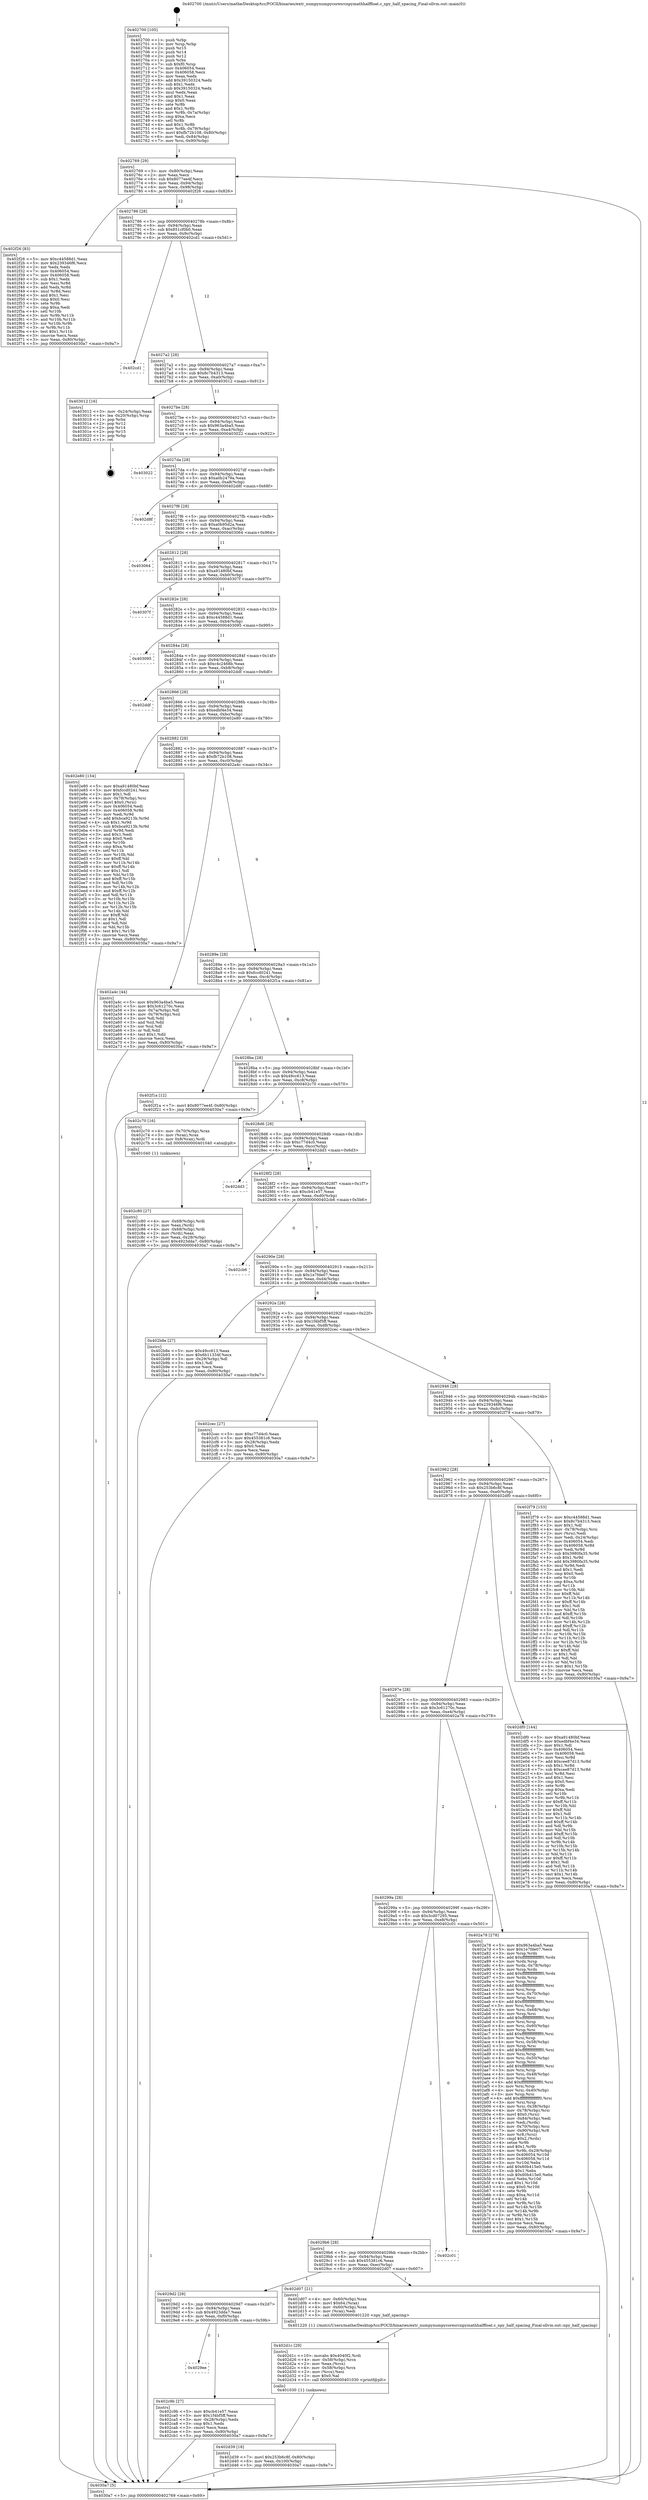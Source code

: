 digraph "0x402700" {
  label = "0x402700 (/mnt/c/Users/mathe/Desktop/tcc/POCII/binaries/extr_numpynumpycoresrcnpymathhalffloat.c_npy_half_spacing_Final-ollvm.out::main(0))"
  labelloc = "t"
  node[shape=record]

  Entry [label="",width=0.3,height=0.3,shape=circle,fillcolor=black,style=filled]
  "0x402769" [label="{
     0x402769 [29]\l
     | [instrs]\l
     &nbsp;&nbsp;0x402769 \<+3\>: mov -0x80(%rbp),%eax\l
     &nbsp;&nbsp;0x40276c \<+2\>: mov %eax,%ecx\l
     &nbsp;&nbsp;0x40276e \<+6\>: sub $0x8077ee4f,%ecx\l
     &nbsp;&nbsp;0x402774 \<+6\>: mov %eax,-0x94(%rbp)\l
     &nbsp;&nbsp;0x40277a \<+6\>: mov %ecx,-0x98(%rbp)\l
     &nbsp;&nbsp;0x402780 \<+6\>: je 0000000000402f26 \<main+0x826\>\l
  }"]
  "0x402f26" [label="{
     0x402f26 [83]\l
     | [instrs]\l
     &nbsp;&nbsp;0x402f26 \<+5\>: mov $0xc44588d1,%eax\l
     &nbsp;&nbsp;0x402f2b \<+5\>: mov $0x239346f6,%ecx\l
     &nbsp;&nbsp;0x402f30 \<+2\>: xor %edx,%edx\l
     &nbsp;&nbsp;0x402f32 \<+7\>: mov 0x406054,%esi\l
     &nbsp;&nbsp;0x402f39 \<+7\>: mov 0x406058,%edi\l
     &nbsp;&nbsp;0x402f40 \<+3\>: sub $0x1,%edx\l
     &nbsp;&nbsp;0x402f43 \<+3\>: mov %esi,%r8d\l
     &nbsp;&nbsp;0x402f46 \<+3\>: add %edx,%r8d\l
     &nbsp;&nbsp;0x402f49 \<+4\>: imul %r8d,%esi\l
     &nbsp;&nbsp;0x402f4d \<+3\>: and $0x1,%esi\l
     &nbsp;&nbsp;0x402f50 \<+3\>: cmp $0x0,%esi\l
     &nbsp;&nbsp;0x402f53 \<+4\>: sete %r9b\l
     &nbsp;&nbsp;0x402f57 \<+3\>: cmp $0xa,%edi\l
     &nbsp;&nbsp;0x402f5a \<+4\>: setl %r10b\l
     &nbsp;&nbsp;0x402f5e \<+3\>: mov %r9b,%r11b\l
     &nbsp;&nbsp;0x402f61 \<+3\>: and %r10b,%r11b\l
     &nbsp;&nbsp;0x402f64 \<+3\>: xor %r10b,%r9b\l
     &nbsp;&nbsp;0x402f67 \<+3\>: or %r9b,%r11b\l
     &nbsp;&nbsp;0x402f6a \<+4\>: test $0x1,%r11b\l
     &nbsp;&nbsp;0x402f6e \<+3\>: cmovne %ecx,%eax\l
     &nbsp;&nbsp;0x402f71 \<+3\>: mov %eax,-0x80(%rbp)\l
     &nbsp;&nbsp;0x402f74 \<+5\>: jmp 00000000004030a7 \<main+0x9a7\>\l
  }"]
  "0x402786" [label="{
     0x402786 [28]\l
     | [instrs]\l
     &nbsp;&nbsp;0x402786 \<+5\>: jmp 000000000040278b \<main+0x8b\>\l
     &nbsp;&nbsp;0x40278b \<+6\>: mov -0x94(%rbp),%eax\l
     &nbsp;&nbsp;0x402791 \<+5\>: sub $0x851cf0b0,%eax\l
     &nbsp;&nbsp;0x402796 \<+6\>: mov %eax,-0x9c(%rbp)\l
     &nbsp;&nbsp;0x40279c \<+6\>: je 0000000000402cd1 \<main+0x5d1\>\l
  }"]
  Exit [label="",width=0.3,height=0.3,shape=circle,fillcolor=black,style=filled,peripheries=2]
  "0x402cd1" [label="{
     0x402cd1\l
  }", style=dashed]
  "0x4027a2" [label="{
     0x4027a2 [28]\l
     | [instrs]\l
     &nbsp;&nbsp;0x4027a2 \<+5\>: jmp 00000000004027a7 \<main+0xa7\>\l
     &nbsp;&nbsp;0x4027a7 \<+6\>: mov -0x94(%rbp),%eax\l
     &nbsp;&nbsp;0x4027ad \<+5\>: sub $0x8c7b4313,%eax\l
     &nbsp;&nbsp;0x4027b2 \<+6\>: mov %eax,-0xa0(%rbp)\l
     &nbsp;&nbsp;0x4027b8 \<+6\>: je 0000000000403012 \<main+0x912\>\l
  }"]
  "0x402d39" [label="{
     0x402d39 [18]\l
     | [instrs]\l
     &nbsp;&nbsp;0x402d39 \<+7\>: movl $0x253b6c8f,-0x80(%rbp)\l
     &nbsp;&nbsp;0x402d40 \<+6\>: mov %eax,-0x100(%rbp)\l
     &nbsp;&nbsp;0x402d46 \<+5\>: jmp 00000000004030a7 \<main+0x9a7\>\l
  }"]
  "0x403012" [label="{
     0x403012 [16]\l
     | [instrs]\l
     &nbsp;&nbsp;0x403012 \<+3\>: mov -0x24(%rbp),%eax\l
     &nbsp;&nbsp;0x403015 \<+4\>: lea -0x20(%rbp),%rsp\l
     &nbsp;&nbsp;0x403019 \<+1\>: pop %rbx\l
     &nbsp;&nbsp;0x40301a \<+2\>: pop %r12\l
     &nbsp;&nbsp;0x40301c \<+2\>: pop %r14\l
     &nbsp;&nbsp;0x40301e \<+2\>: pop %r15\l
     &nbsp;&nbsp;0x403020 \<+1\>: pop %rbp\l
     &nbsp;&nbsp;0x403021 \<+1\>: ret\l
  }"]
  "0x4027be" [label="{
     0x4027be [28]\l
     | [instrs]\l
     &nbsp;&nbsp;0x4027be \<+5\>: jmp 00000000004027c3 \<main+0xc3\>\l
     &nbsp;&nbsp;0x4027c3 \<+6\>: mov -0x94(%rbp),%eax\l
     &nbsp;&nbsp;0x4027c9 \<+5\>: sub $0x963a4ba5,%eax\l
     &nbsp;&nbsp;0x4027ce \<+6\>: mov %eax,-0xa4(%rbp)\l
     &nbsp;&nbsp;0x4027d4 \<+6\>: je 0000000000403022 \<main+0x922\>\l
  }"]
  "0x402d1c" [label="{
     0x402d1c [29]\l
     | [instrs]\l
     &nbsp;&nbsp;0x402d1c \<+10\>: movabs $0x4040f2,%rdi\l
     &nbsp;&nbsp;0x402d26 \<+4\>: mov -0x58(%rbp),%rcx\l
     &nbsp;&nbsp;0x402d2a \<+2\>: mov %eax,(%rcx)\l
     &nbsp;&nbsp;0x402d2c \<+4\>: mov -0x58(%rbp),%rcx\l
     &nbsp;&nbsp;0x402d30 \<+2\>: mov (%rcx),%esi\l
     &nbsp;&nbsp;0x402d32 \<+2\>: mov $0x0,%al\l
     &nbsp;&nbsp;0x402d34 \<+5\>: call 0000000000401030 \<printf@plt\>\l
     | [calls]\l
     &nbsp;&nbsp;0x401030 \{1\} (unknown)\l
  }"]
  "0x403022" [label="{
     0x403022\l
  }", style=dashed]
  "0x4027da" [label="{
     0x4027da [28]\l
     | [instrs]\l
     &nbsp;&nbsp;0x4027da \<+5\>: jmp 00000000004027df \<main+0xdf\>\l
     &nbsp;&nbsp;0x4027df \<+6\>: mov -0x94(%rbp),%eax\l
     &nbsp;&nbsp;0x4027e5 \<+5\>: sub $0xa0b2479a,%eax\l
     &nbsp;&nbsp;0x4027ea \<+6\>: mov %eax,-0xa8(%rbp)\l
     &nbsp;&nbsp;0x4027f0 \<+6\>: je 0000000000402d8f \<main+0x68f\>\l
  }"]
  "0x4029ee" [label="{
     0x4029ee\l
  }", style=dashed]
  "0x402d8f" [label="{
     0x402d8f\l
  }", style=dashed]
  "0x4027f6" [label="{
     0x4027f6 [28]\l
     | [instrs]\l
     &nbsp;&nbsp;0x4027f6 \<+5\>: jmp 00000000004027fb \<main+0xfb\>\l
     &nbsp;&nbsp;0x4027fb \<+6\>: mov -0x94(%rbp),%eax\l
     &nbsp;&nbsp;0x402801 \<+5\>: sub $0xa0b95d2a,%eax\l
     &nbsp;&nbsp;0x402806 \<+6\>: mov %eax,-0xac(%rbp)\l
     &nbsp;&nbsp;0x40280c \<+6\>: je 0000000000403064 \<main+0x964\>\l
  }"]
  "0x402c9b" [label="{
     0x402c9b [27]\l
     | [instrs]\l
     &nbsp;&nbsp;0x402c9b \<+5\>: mov $0xcb41e57,%eax\l
     &nbsp;&nbsp;0x402ca0 \<+5\>: mov $0x1f4bf5ff,%ecx\l
     &nbsp;&nbsp;0x402ca5 \<+3\>: mov -0x28(%rbp),%edx\l
     &nbsp;&nbsp;0x402ca8 \<+3\>: cmp $0x1,%edx\l
     &nbsp;&nbsp;0x402cab \<+3\>: cmovl %ecx,%eax\l
     &nbsp;&nbsp;0x402cae \<+3\>: mov %eax,-0x80(%rbp)\l
     &nbsp;&nbsp;0x402cb1 \<+5\>: jmp 00000000004030a7 \<main+0x9a7\>\l
  }"]
  "0x403064" [label="{
     0x403064\l
  }", style=dashed]
  "0x402812" [label="{
     0x402812 [28]\l
     | [instrs]\l
     &nbsp;&nbsp;0x402812 \<+5\>: jmp 0000000000402817 \<main+0x117\>\l
     &nbsp;&nbsp;0x402817 \<+6\>: mov -0x94(%rbp),%eax\l
     &nbsp;&nbsp;0x40281d \<+5\>: sub $0xa91480bf,%eax\l
     &nbsp;&nbsp;0x402822 \<+6\>: mov %eax,-0xb0(%rbp)\l
     &nbsp;&nbsp;0x402828 \<+6\>: je 000000000040307f \<main+0x97f\>\l
  }"]
  "0x4029d2" [label="{
     0x4029d2 [28]\l
     | [instrs]\l
     &nbsp;&nbsp;0x4029d2 \<+5\>: jmp 00000000004029d7 \<main+0x2d7\>\l
     &nbsp;&nbsp;0x4029d7 \<+6\>: mov -0x94(%rbp),%eax\l
     &nbsp;&nbsp;0x4029dd \<+5\>: sub $0x4923dda7,%eax\l
     &nbsp;&nbsp;0x4029e2 \<+6\>: mov %eax,-0xf0(%rbp)\l
     &nbsp;&nbsp;0x4029e8 \<+6\>: je 0000000000402c9b \<main+0x59b\>\l
  }"]
  "0x40307f" [label="{
     0x40307f\l
  }", style=dashed]
  "0x40282e" [label="{
     0x40282e [28]\l
     | [instrs]\l
     &nbsp;&nbsp;0x40282e \<+5\>: jmp 0000000000402833 \<main+0x133\>\l
     &nbsp;&nbsp;0x402833 \<+6\>: mov -0x94(%rbp),%eax\l
     &nbsp;&nbsp;0x402839 \<+5\>: sub $0xc44588d1,%eax\l
     &nbsp;&nbsp;0x40283e \<+6\>: mov %eax,-0xb4(%rbp)\l
     &nbsp;&nbsp;0x402844 \<+6\>: je 0000000000403095 \<main+0x995\>\l
  }"]
  "0x402d07" [label="{
     0x402d07 [21]\l
     | [instrs]\l
     &nbsp;&nbsp;0x402d07 \<+4\>: mov -0x60(%rbp),%rax\l
     &nbsp;&nbsp;0x402d0b \<+6\>: movl $0x64,(%rax)\l
     &nbsp;&nbsp;0x402d11 \<+4\>: mov -0x60(%rbp),%rax\l
     &nbsp;&nbsp;0x402d15 \<+2\>: mov (%rax),%edi\l
     &nbsp;&nbsp;0x402d17 \<+5\>: call 0000000000401220 \<npy_half_spacing\>\l
     | [calls]\l
     &nbsp;&nbsp;0x401220 \{1\} (/mnt/c/Users/mathe/Desktop/tcc/POCII/binaries/extr_numpynumpycoresrcnpymathhalffloat.c_npy_half_spacing_Final-ollvm.out::npy_half_spacing)\l
  }"]
  "0x403095" [label="{
     0x403095\l
  }", style=dashed]
  "0x40284a" [label="{
     0x40284a [28]\l
     | [instrs]\l
     &nbsp;&nbsp;0x40284a \<+5\>: jmp 000000000040284f \<main+0x14f\>\l
     &nbsp;&nbsp;0x40284f \<+6\>: mov -0x94(%rbp),%eax\l
     &nbsp;&nbsp;0x402855 \<+5\>: sub $0xc4c2468b,%eax\l
     &nbsp;&nbsp;0x40285a \<+6\>: mov %eax,-0xb8(%rbp)\l
     &nbsp;&nbsp;0x402860 \<+6\>: je 0000000000402ddf \<main+0x6df\>\l
  }"]
  "0x4029b6" [label="{
     0x4029b6 [28]\l
     | [instrs]\l
     &nbsp;&nbsp;0x4029b6 \<+5\>: jmp 00000000004029bb \<main+0x2bb\>\l
     &nbsp;&nbsp;0x4029bb \<+6\>: mov -0x94(%rbp),%eax\l
     &nbsp;&nbsp;0x4029c1 \<+5\>: sub $0x455381c6,%eax\l
     &nbsp;&nbsp;0x4029c6 \<+6\>: mov %eax,-0xec(%rbp)\l
     &nbsp;&nbsp;0x4029cc \<+6\>: je 0000000000402d07 \<main+0x607\>\l
  }"]
  "0x402ddf" [label="{
     0x402ddf\l
  }", style=dashed]
  "0x402866" [label="{
     0x402866 [28]\l
     | [instrs]\l
     &nbsp;&nbsp;0x402866 \<+5\>: jmp 000000000040286b \<main+0x16b\>\l
     &nbsp;&nbsp;0x40286b \<+6\>: mov -0x94(%rbp),%eax\l
     &nbsp;&nbsp;0x402871 \<+5\>: sub $0xedbf4e34,%eax\l
     &nbsp;&nbsp;0x402876 \<+6\>: mov %eax,-0xbc(%rbp)\l
     &nbsp;&nbsp;0x40287c \<+6\>: je 0000000000402e80 \<main+0x780\>\l
  }"]
  "0x402c01" [label="{
     0x402c01\l
  }", style=dashed]
  "0x402e80" [label="{
     0x402e80 [154]\l
     | [instrs]\l
     &nbsp;&nbsp;0x402e80 \<+5\>: mov $0xa91480bf,%eax\l
     &nbsp;&nbsp;0x402e85 \<+5\>: mov $0xfccd0241,%ecx\l
     &nbsp;&nbsp;0x402e8a \<+2\>: mov $0x1,%dl\l
     &nbsp;&nbsp;0x402e8c \<+4\>: mov -0x78(%rbp),%rsi\l
     &nbsp;&nbsp;0x402e90 \<+6\>: movl $0x0,(%rsi)\l
     &nbsp;&nbsp;0x402e96 \<+7\>: mov 0x406054,%edi\l
     &nbsp;&nbsp;0x402e9d \<+8\>: mov 0x406058,%r8d\l
     &nbsp;&nbsp;0x402ea5 \<+3\>: mov %edi,%r9d\l
     &nbsp;&nbsp;0x402ea8 \<+7\>: add $0xbca9213b,%r9d\l
     &nbsp;&nbsp;0x402eaf \<+4\>: sub $0x1,%r9d\l
     &nbsp;&nbsp;0x402eb3 \<+7\>: sub $0xbca9213b,%r9d\l
     &nbsp;&nbsp;0x402eba \<+4\>: imul %r9d,%edi\l
     &nbsp;&nbsp;0x402ebe \<+3\>: and $0x1,%edi\l
     &nbsp;&nbsp;0x402ec1 \<+3\>: cmp $0x0,%edi\l
     &nbsp;&nbsp;0x402ec4 \<+4\>: sete %r10b\l
     &nbsp;&nbsp;0x402ec8 \<+4\>: cmp $0xa,%r8d\l
     &nbsp;&nbsp;0x402ecc \<+4\>: setl %r11b\l
     &nbsp;&nbsp;0x402ed0 \<+3\>: mov %r10b,%bl\l
     &nbsp;&nbsp;0x402ed3 \<+3\>: xor $0xff,%bl\l
     &nbsp;&nbsp;0x402ed6 \<+3\>: mov %r11b,%r14b\l
     &nbsp;&nbsp;0x402ed9 \<+4\>: xor $0xff,%r14b\l
     &nbsp;&nbsp;0x402edd \<+3\>: xor $0x1,%dl\l
     &nbsp;&nbsp;0x402ee0 \<+3\>: mov %bl,%r15b\l
     &nbsp;&nbsp;0x402ee3 \<+4\>: and $0xff,%r15b\l
     &nbsp;&nbsp;0x402ee7 \<+3\>: and %dl,%r10b\l
     &nbsp;&nbsp;0x402eea \<+3\>: mov %r14b,%r12b\l
     &nbsp;&nbsp;0x402eed \<+4\>: and $0xff,%r12b\l
     &nbsp;&nbsp;0x402ef1 \<+3\>: and %dl,%r11b\l
     &nbsp;&nbsp;0x402ef4 \<+3\>: or %r10b,%r15b\l
     &nbsp;&nbsp;0x402ef7 \<+3\>: or %r11b,%r12b\l
     &nbsp;&nbsp;0x402efa \<+3\>: xor %r12b,%r15b\l
     &nbsp;&nbsp;0x402efd \<+3\>: or %r14b,%bl\l
     &nbsp;&nbsp;0x402f00 \<+3\>: xor $0xff,%bl\l
     &nbsp;&nbsp;0x402f03 \<+3\>: or $0x1,%dl\l
     &nbsp;&nbsp;0x402f06 \<+2\>: and %dl,%bl\l
     &nbsp;&nbsp;0x402f08 \<+3\>: or %bl,%r15b\l
     &nbsp;&nbsp;0x402f0b \<+4\>: test $0x1,%r15b\l
     &nbsp;&nbsp;0x402f0f \<+3\>: cmovne %ecx,%eax\l
     &nbsp;&nbsp;0x402f12 \<+3\>: mov %eax,-0x80(%rbp)\l
     &nbsp;&nbsp;0x402f15 \<+5\>: jmp 00000000004030a7 \<main+0x9a7\>\l
  }"]
  "0x402882" [label="{
     0x402882 [28]\l
     | [instrs]\l
     &nbsp;&nbsp;0x402882 \<+5\>: jmp 0000000000402887 \<main+0x187\>\l
     &nbsp;&nbsp;0x402887 \<+6\>: mov -0x94(%rbp),%eax\l
     &nbsp;&nbsp;0x40288d \<+5\>: sub $0xfb72b108,%eax\l
     &nbsp;&nbsp;0x402892 \<+6\>: mov %eax,-0xc0(%rbp)\l
     &nbsp;&nbsp;0x402898 \<+6\>: je 0000000000402a4c \<main+0x34c\>\l
  }"]
  "0x402c80" [label="{
     0x402c80 [27]\l
     | [instrs]\l
     &nbsp;&nbsp;0x402c80 \<+4\>: mov -0x68(%rbp),%rdi\l
     &nbsp;&nbsp;0x402c84 \<+2\>: mov %eax,(%rdi)\l
     &nbsp;&nbsp;0x402c86 \<+4\>: mov -0x68(%rbp),%rdi\l
     &nbsp;&nbsp;0x402c8a \<+2\>: mov (%rdi),%eax\l
     &nbsp;&nbsp;0x402c8c \<+3\>: mov %eax,-0x28(%rbp)\l
     &nbsp;&nbsp;0x402c8f \<+7\>: movl $0x4923dda7,-0x80(%rbp)\l
     &nbsp;&nbsp;0x402c96 \<+5\>: jmp 00000000004030a7 \<main+0x9a7\>\l
  }"]
  "0x402a4c" [label="{
     0x402a4c [44]\l
     | [instrs]\l
     &nbsp;&nbsp;0x402a4c \<+5\>: mov $0x963a4ba5,%eax\l
     &nbsp;&nbsp;0x402a51 \<+5\>: mov $0x3c61270c,%ecx\l
     &nbsp;&nbsp;0x402a56 \<+3\>: mov -0x7a(%rbp),%dl\l
     &nbsp;&nbsp;0x402a59 \<+4\>: mov -0x79(%rbp),%sil\l
     &nbsp;&nbsp;0x402a5d \<+3\>: mov %dl,%dil\l
     &nbsp;&nbsp;0x402a60 \<+3\>: and %sil,%dil\l
     &nbsp;&nbsp;0x402a63 \<+3\>: xor %sil,%dl\l
     &nbsp;&nbsp;0x402a66 \<+3\>: or %dl,%dil\l
     &nbsp;&nbsp;0x402a69 \<+4\>: test $0x1,%dil\l
     &nbsp;&nbsp;0x402a6d \<+3\>: cmovne %ecx,%eax\l
     &nbsp;&nbsp;0x402a70 \<+3\>: mov %eax,-0x80(%rbp)\l
     &nbsp;&nbsp;0x402a73 \<+5\>: jmp 00000000004030a7 \<main+0x9a7\>\l
  }"]
  "0x40289e" [label="{
     0x40289e [28]\l
     | [instrs]\l
     &nbsp;&nbsp;0x40289e \<+5\>: jmp 00000000004028a3 \<main+0x1a3\>\l
     &nbsp;&nbsp;0x4028a3 \<+6\>: mov -0x94(%rbp),%eax\l
     &nbsp;&nbsp;0x4028a9 \<+5\>: sub $0xfccd0241,%eax\l
     &nbsp;&nbsp;0x4028ae \<+6\>: mov %eax,-0xc4(%rbp)\l
     &nbsp;&nbsp;0x4028b4 \<+6\>: je 0000000000402f1a \<main+0x81a\>\l
  }"]
  "0x4030a7" [label="{
     0x4030a7 [5]\l
     | [instrs]\l
     &nbsp;&nbsp;0x4030a7 \<+5\>: jmp 0000000000402769 \<main+0x69\>\l
  }"]
  "0x402700" [label="{
     0x402700 [105]\l
     | [instrs]\l
     &nbsp;&nbsp;0x402700 \<+1\>: push %rbp\l
     &nbsp;&nbsp;0x402701 \<+3\>: mov %rsp,%rbp\l
     &nbsp;&nbsp;0x402704 \<+2\>: push %r15\l
     &nbsp;&nbsp;0x402706 \<+2\>: push %r14\l
     &nbsp;&nbsp;0x402708 \<+2\>: push %r12\l
     &nbsp;&nbsp;0x40270a \<+1\>: push %rbx\l
     &nbsp;&nbsp;0x40270b \<+7\>: sub $0xf0,%rsp\l
     &nbsp;&nbsp;0x402712 \<+7\>: mov 0x406054,%eax\l
     &nbsp;&nbsp;0x402719 \<+7\>: mov 0x406058,%ecx\l
     &nbsp;&nbsp;0x402720 \<+2\>: mov %eax,%edx\l
     &nbsp;&nbsp;0x402722 \<+6\>: add $0x39150324,%edx\l
     &nbsp;&nbsp;0x402728 \<+3\>: sub $0x1,%edx\l
     &nbsp;&nbsp;0x40272b \<+6\>: sub $0x39150324,%edx\l
     &nbsp;&nbsp;0x402731 \<+3\>: imul %edx,%eax\l
     &nbsp;&nbsp;0x402734 \<+3\>: and $0x1,%eax\l
     &nbsp;&nbsp;0x402737 \<+3\>: cmp $0x0,%eax\l
     &nbsp;&nbsp;0x40273a \<+4\>: sete %r8b\l
     &nbsp;&nbsp;0x40273e \<+4\>: and $0x1,%r8b\l
     &nbsp;&nbsp;0x402742 \<+4\>: mov %r8b,-0x7a(%rbp)\l
     &nbsp;&nbsp;0x402746 \<+3\>: cmp $0xa,%ecx\l
     &nbsp;&nbsp;0x402749 \<+4\>: setl %r8b\l
     &nbsp;&nbsp;0x40274d \<+4\>: and $0x1,%r8b\l
     &nbsp;&nbsp;0x402751 \<+4\>: mov %r8b,-0x79(%rbp)\l
     &nbsp;&nbsp;0x402755 \<+7\>: movl $0xfb72b108,-0x80(%rbp)\l
     &nbsp;&nbsp;0x40275c \<+6\>: mov %edi,-0x84(%rbp)\l
     &nbsp;&nbsp;0x402762 \<+7\>: mov %rsi,-0x90(%rbp)\l
  }"]
  "0x40299a" [label="{
     0x40299a [28]\l
     | [instrs]\l
     &nbsp;&nbsp;0x40299a \<+5\>: jmp 000000000040299f \<main+0x29f\>\l
     &nbsp;&nbsp;0x40299f \<+6\>: mov -0x94(%rbp),%eax\l
     &nbsp;&nbsp;0x4029a5 \<+5\>: sub $0x3cd07295,%eax\l
     &nbsp;&nbsp;0x4029aa \<+6\>: mov %eax,-0xe8(%rbp)\l
     &nbsp;&nbsp;0x4029b0 \<+6\>: je 0000000000402c01 \<main+0x501\>\l
  }"]
  "0x402f1a" [label="{
     0x402f1a [12]\l
     | [instrs]\l
     &nbsp;&nbsp;0x402f1a \<+7\>: movl $0x8077ee4f,-0x80(%rbp)\l
     &nbsp;&nbsp;0x402f21 \<+5\>: jmp 00000000004030a7 \<main+0x9a7\>\l
  }"]
  "0x4028ba" [label="{
     0x4028ba [28]\l
     | [instrs]\l
     &nbsp;&nbsp;0x4028ba \<+5\>: jmp 00000000004028bf \<main+0x1bf\>\l
     &nbsp;&nbsp;0x4028bf \<+6\>: mov -0x94(%rbp),%eax\l
     &nbsp;&nbsp;0x4028c5 \<+5\>: sub $0x49cc613,%eax\l
     &nbsp;&nbsp;0x4028ca \<+6\>: mov %eax,-0xc8(%rbp)\l
     &nbsp;&nbsp;0x4028d0 \<+6\>: je 0000000000402c70 \<main+0x570\>\l
  }"]
  "0x402a78" [label="{
     0x402a78 [278]\l
     | [instrs]\l
     &nbsp;&nbsp;0x402a78 \<+5\>: mov $0x963a4ba5,%eax\l
     &nbsp;&nbsp;0x402a7d \<+5\>: mov $0x1e7fde07,%ecx\l
     &nbsp;&nbsp;0x402a82 \<+3\>: mov %rsp,%rdx\l
     &nbsp;&nbsp;0x402a85 \<+4\>: add $0xfffffffffffffff0,%rdx\l
     &nbsp;&nbsp;0x402a89 \<+3\>: mov %rdx,%rsp\l
     &nbsp;&nbsp;0x402a8c \<+4\>: mov %rdx,-0x78(%rbp)\l
     &nbsp;&nbsp;0x402a90 \<+3\>: mov %rsp,%rdx\l
     &nbsp;&nbsp;0x402a93 \<+4\>: add $0xfffffffffffffff0,%rdx\l
     &nbsp;&nbsp;0x402a97 \<+3\>: mov %rdx,%rsp\l
     &nbsp;&nbsp;0x402a9a \<+3\>: mov %rsp,%rsi\l
     &nbsp;&nbsp;0x402a9d \<+4\>: add $0xfffffffffffffff0,%rsi\l
     &nbsp;&nbsp;0x402aa1 \<+3\>: mov %rsi,%rsp\l
     &nbsp;&nbsp;0x402aa4 \<+4\>: mov %rsi,-0x70(%rbp)\l
     &nbsp;&nbsp;0x402aa8 \<+3\>: mov %rsp,%rsi\l
     &nbsp;&nbsp;0x402aab \<+4\>: add $0xfffffffffffffff0,%rsi\l
     &nbsp;&nbsp;0x402aaf \<+3\>: mov %rsi,%rsp\l
     &nbsp;&nbsp;0x402ab2 \<+4\>: mov %rsi,-0x68(%rbp)\l
     &nbsp;&nbsp;0x402ab6 \<+3\>: mov %rsp,%rsi\l
     &nbsp;&nbsp;0x402ab9 \<+4\>: add $0xfffffffffffffff0,%rsi\l
     &nbsp;&nbsp;0x402abd \<+3\>: mov %rsi,%rsp\l
     &nbsp;&nbsp;0x402ac0 \<+4\>: mov %rsi,-0x60(%rbp)\l
     &nbsp;&nbsp;0x402ac4 \<+3\>: mov %rsp,%rsi\l
     &nbsp;&nbsp;0x402ac7 \<+4\>: add $0xfffffffffffffff0,%rsi\l
     &nbsp;&nbsp;0x402acb \<+3\>: mov %rsi,%rsp\l
     &nbsp;&nbsp;0x402ace \<+4\>: mov %rsi,-0x58(%rbp)\l
     &nbsp;&nbsp;0x402ad2 \<+3\>: mov %rsp,%rsi\l
     &nbsp;&nbsp;0x402ad5 \<+4\>: add $0xfffffffffffffff0,%rsi\l
     &nbsp;&nbsp;0x402ad9 \<+3\>: mov %rsi,%rsp\l
     &nbsp;&nbsp;0x402adc \<+4\>: mov %rsi,-0x50(%rbp)\l
     &nbsp;&nbsp;0x402ae0 \<+3\>: mov %rsp,%rsi\l
     &nbsp;&nbsp;0x402ae3 \<+4\>: add $0xfffffffffffffff0,%rsi\l
     &nbsp;&nbsp;0x402ae7 \<+3\>: mov %rsi,%rsp\l
     &nbsp;&nbsp;0x402aea \<+4\>: mov %rsi,-0x48(%rbp)\l
     &nbsp;&nbsp;0x402aee \<+3\>: mov %rsp,%rsi\l
     &nbsp;&nbsp;0x402af1 \<+4\>: add $0xfffffffffffffff0,%rsi\l
     &nbsp;&nbsp;0x402af5 \<+3\>: mov %rsi,%rsp\l
     &nbsp;&nbsp;0x402af8 \<+4\>: mov %rsi,-0x40(%rbp)\l
     &nbsp;&nbsp;0x402afc \<+3\>: mov %rsp,%rsi\l
     &nbsp;&nbsp;0x402aff \<+4\>: add $0xfffffffffffffff0,%rsi\l
     &nbsp;&nbsp;0x402b03 \<+3\>: mov %rsi,%rsp\l
     &nbsp;&nbsp;0x402b06 \<+4\>: mov %rsi,-0x38(%rbp)\l
     &nbsp;&nbsp;0x402b0a \<+4\>: mov -0x78(%rbp),%rsi\l
     &nbsp;&nbsp;0x402b0e \<+6\>: movl $0x0,(%rsi)\l
     &nbsp;&nbsp;0x402b14 \<+6\>: mov -0x84(%rbp),%edi\l
     &nbsp;&nbsp;0x402b1a \<+2\>: mov %edi,(%rdx)\l
     &nbsp;&nbsp;0x402b1c \<+4\>: mov -0x70(%rbp),%rsi\l
     &nbsp;&nbsp;0x402b20 \<+7\>: mov -0x90(%rbp),%r8\l
     &nbsp;&nbsp;0x402b27 \<+3\>: mov %r8,(%rsi)\l
     &nbsp;&nbsp;0x402b2a \<+3\>: cmpl $0x2,(%rdx)\l
     &nbsp;&nbsp;0x402b2d \<+4\>: setne %r9b\l
     &nbsp;&nbsp;0x402b31 \<+4\>: and $0x1,%r9b\l
     &nbsp;&nbsp;0x402b35 \<+4\>: mov %r9b,-0x29(%rbp)\l
     &nbsp;&nbsp;0x402b39 \<+8\>: mov 0x406054,%r10d\l
     &nbsp;&nbsp;0x402b41 \<+8\>: mov 0x406058,%r11d\l
     &nbsp;&nbsp;0x402b49 \<+3\>: mov %r10d,%ebx\l
     &nbsp;&nbsp;0x402b4c \<+6\>: add $0x60b415e0,%ebx\l
     &nbsp;&nbsp;0x402b52 \<+3\>: sub $0x1,%ebx\l
     &nbsp;&nbsp;0x402b55 \<+6\>: sub $0x60b415e0,%ebx\l
     &nbsp;&nbsp;0x402b5b \<+4\>: imul %ebx,%r10d\l
     &nbsp;&nbsp;0x402b5f \<+4\>: and $0x1,%r10d\l
     &nbsp;&nbsp;0x402b63 \<+4\>: cmp $0x0,%r10d\l
     &nbsp;&nbsp;0x402b67 \<+4\>: sete %r9b\l
     &nbsp;&nbsp;0x402b6b \<+4\>: cmp $0xa,%r11d\l
     &nbsp;&nbsp;0x402b6f \<+4\>: setl %r14b\l
     &nbsp;&nbsp;0x402b73 \<+3\>: mov %r9b,%r15b\l
     &nbsp;&nbsp;0x402b76 \<+3\>: and %r14b,%r15b\l
     &nbsp;&nbsp;0x402b79 \<+3\>: xor %r14b,%r9b\l
     &nbsp;&nbsp;0x402b7c \<+3\>: or %r9b,%r15b\l
     &nbsp;&nbsp;0x402b7f \<+4\>: test $0x1,%r15b\l
     &nbsp;&nbsp;0x402b83 \<+3\>: cmovne %ecx,%eax\l
     &nbsp;&nbsp;0x402b86 \<+3\>: mov %eax,-0x80(%rbp)\l
     &nbsp;&nbsp;0x402b89 \<+5\>: jmp 00000000004030a7 \<main+0x9a7\>\l
  }"]
  "0x402c70" [label="{
     0x402c70 [16]\l
     | [instrs]\l
     &nbsp;&nbsp;0x402c70 \<+4\>: mov -0x70(%rbp),%rax\l
     &nbsp;&nbsp;0x402c74 \<+3\>: mov (%rax),%rax\l
     &nbsp;&nbsp;0x402c77 \<+4\>: mov 0x8(%rax),%rdi\l
     &nbsp;&nbsp;0x402c7b \<+5\>: call 0000000000401040 \<atoi@plt\>\l
     | [calls]\l
     &nbsp;&nbsp;0x401040 \{1\} (unknown)\l
  }"]
  "0x4028d6" [label="{
     0x4028d6 [28]\l
     | [instrs]\l
     &nbsp;&nbsp;0x4028d6 \<+5\>: jmp 00000000004028db \<main+0x1db\>\l
     &nbsp;&nbsp;0x4028db \<+6\>: mov -0x94(%rbp),%eax\l
     &nbsp;&nbsp;0x4028e1 \<+5\>: sub $0xc77d4c0,%eax\l
     &nbsp;&nbsp;0x4028e6 \<+6\>: mov %eax,-0xcc(%rbp)\l
     &nbsp;&nbsp;0x4028ec \<+6\>: je 0000000000402dd3 \<main+0x6d3\>\l
  }"]
  "0x40297e" [label="{
     0x40297e [28]\l
     | [instrs]\l
     &nbsp;&nbsp;0x40297e \<+5\>: jmp 0000000000402983 \<main+0x283\>\l
     &nbsp;&nbsp;0x402983 \<+6\>: mov -0x94(%rbp),%eax\l
     &nbsp;&nbsp;0x402989 \<+5\>: sub $0x3c61270c,%eax\l
     &nbsp;&nbsp;0x40298e \<+6\>: mov %eax,-0xe4(%rbp)\l
     &nbsp;&nbsp;0x402994 \<+6\>: je 0000000000402a78 \<main+0x378\>\l
  }"]
  "0x402dd3" [label="{
     0x402dd3\l
  }", style=dashed]
  "0x4028f2" [label="{
     0x4028f2 [28]\l
     | [instrs]\l
     &nbsp;&nbsp;0x4028f2 \<+5\>: jmp 00000000004028f7 \<main+0x1f7\>\l
     &nbsp;&nbsp;0x4028f7 \<+6\>: mov -0x94(%rbp),%eax\l
     &nbsp;&nbsp;0x4028fd \<+5\>: sub $0xcb41e57,%eax\l
     &nbsp;&nbsp;0x402902 \<+6\>: mov %eax,-0xd0(%rbp)\l
     &nbsp;&nbsp;0x402908 \<+6\>: je 0000000000402cb6 \<main+0x5b6\>\l
  }"]
  "0x402df0" [label="{
     0x402df0 [144]\l
     | [instrs]\l
     &nbsp;&nbsp;0x402df0 \<+5\>: mov $0xa91480bf,%eax\l
     &nbsp;&nbsp;0x402df5 \<+5\>: mov $0xedbf4e34,%ecx\l
     &nbsp;&nbsp;0x402dfa \<+2\>: mov $0x1,%dl\l
     &nbsp;&nbsp;0x402dfc \<+7\>: mov 0x406054,%esi\l
     &nbsp;&nbsp;0x402e03 \<+7\>: mov 0x406058,%edi\l
     &nbsp;&nbsp;0x402e0a \<+3\>: mov %esi,%r8d\l
     &nbsp;&nbsp;0x402e0d \<+7\>: add $0xcee87d13,%r8d\l
     &nbsp;&nbsp;0x402e14 \<+4\>: sub $0x1,%r8d\l
     &nbsp;&nbsp;0x402e18 \<+7\>: sub $0xcee87d13,%r8d\l
     &nbsp;&nbsp;0x402e1f \<+4\>: imul %r8d,%esi\l
     &nbsp;&nbsp;0x402e23 \<+3\>: and $0x1,%esi\l
     &nbsp;&nbsp;0x402e26 \<+3\>: cmp $0x0,%esi\l
     &nbsp;&nbsp;0x402e29 \<+4\>: sete %r9b\l
     &nbsp;&nbsp;0x402e2d \<+3\>: cmp $0xa,%edi\l
     &nbsp;&nbsp;0x402e30 \<+4\>: setl %r10b\l
     &nbsp;&nbsp;0x402e34 \<+3\>: mov %r9b,%r11b\l
     &nbsp;&nbsp;0x402e37 \<+4\>: xor $0xff,%r11b\l
     &nbsp;&nbsp;0x402e3b \<+3\>: mov %r10b,%bl\l
     &nbsp;&nbsp;0x402e3e \<+3\>: xor $0xff,%bl\l
     &nbsp;&nbsp;0x402e41 \<+3\>: xor $0x1,%dl\l
     &nbsp;&nbsp;0x402e44 \<+3\>: mov %r11b,%r14b\l
     &nbsp;&nbsp;0x402e47 \<+4\>: and $0xff,%r14b\l
     &nbsp;&nbsp;0x402e4b \<+3\>: and %dl,%r9b\l
     &nbsp;&nbsp;0x402e4e \<+3\>: mov %bl,%r15b\l
     &nbsp;&nbsp;0x402e51 \<+4\>: and $0xff,%r15b\l
     &nbsp;&nbsp;0x402e55 \<+3\>: and %dl,%r10b\l
     &nbsp;&nbsp;0x402e58 \<+3\>: or %r9b,%r14b\l
     &nbsp;&nbsp;0x402e5b \<+3\>: or %r10b,%r15b\l
     &nbsp;&nbsp;0x402e5e \<+3\>: xor %r15b,%r14b\l
     &nbsp;&nbsp;0x402e61 \<+3\>: or %bl,%r11b\l
     &nbsp;&nbsp;0x402e64 \<+4\>: xor $0xff,%r11b\l
     &nbsp;&nbsp;0x402e68 \<+3\>: or $0x1,%dl\l
     &nbsp;&nbsp;0x402e6b \<+3\>: and %dl,%r11b\l
     &nbsp;&nbsp;0x402e6e \<+3\>: or %r11b,%r14b\l
     &nbsp;&nbsp;0x402e71 \<+4\>: test $0x1,%r14b\l
     &nbsp;&nbsp;0x402e75 \<+3\>: cmovne %ecx,%eax\l
     &nbsp;&nbsp;0x402e78 \<+3\>: mov %eax,-0x80(%rbp)\l
     &nbsp;&nbsp;0x402e7b \<+5\>: jmp 00000000004030a7 \<main+0x9a7\>\l
  }"]
  "0x402cb6" [label="{
     0x402cb6\l
  }", style=dashed]
  "0x40290e" [label="{
     0x40290e [28]\l
     | [instrs]\l
     &nbsp;&nbsp;0x40290e \<+5\>: jmp 0000000000402913 \<main+0x213\>\l
     &nbsp;&nbsp;0x402913 \<+6\>: mov -0x94(%rbp),%eax\l
     &nbsp;&nbsp;0x402919 \<+5\>: sub $0x1e7fde07,%eax\l
     &nbsp;&nbsp;0x40291e \<+6\>: mov %eax,-0xd4(%rbp)\l
     &nbsp;&nbsp;0x402924 \<+6\>: je 0000000000402b8e \<main+0x48e\>\l
  }"]
  "0x402962" [label="{
     0x402962 [28]\l
     | [instrs]\l
     &nbsp;&nbsp;0x402962 \<+5\>: jmp 0000000000402967 \<main+0x267\>\l
     &nbsp;&nbsp;0x402967 \<+6\>: mov -0x94(%rbp),%eax\l
     &nbsp;&nbsp;0x40296d \<+5\>: sub $0x253b6c8f,%eax\l
     &nbsp;&nbsp;0x402972 \<+6\>: mov %eax,-0xe0(%rbp)\l
     &nbsp;&nbsp;0x402978 \<+6\>: je 0000000000402df0 \<main+0x6f0\>\l
  }"]
  "0x402b8e" [label="{
     0x402b8e [27]\l
     | [instrs]\l
     &nbsp;&nbsp;0x402b8e \<+5\>: mov $0x49cc613,%eax\l
     &nbsp;&nbsp;0x402b93 \<+5\>: mov $0x6b11334f,%ecx\l
     &nbsp;&nbsp;0x402b98 \<+3\>: mov -0x29(%rbp),%dl\l
     &nbsp;&nbsp;0x402b9b \<+3\>: test $0x1,%dl\l
     &nbsp;&nbsp;0x402b9e \<+3\>: cmovne %ecx,%eax\l
     &nbsp;&nbsp;0x402ba1 \<+3\>: mov %eax,-0x80(%rbp)\l
     &nbsp;&nbsp;0x402ba4 \<+5\>: jmp 00000000004030a7 \<main+0x9a7\>\l
  }"]
  "0x40292a" [label="{
     0x40292a [28]\l
     | [instrs]\l
     &nbsp;&nbsp;0x40292a \<+5\>: jmp 000000000040292f \<main+0x22f\>\l
     &nbsp;&nbsp;0x40292f \<+6\>: mov -0x94(%rbp),%eax\l
     &nbsp;&nbsp;0x402935 \<+5\>: sub $0x1f4bf5ff,%eax\l
     &nbsp;&nbsp;0x40293a \<+6\>: mov %eax,-0xd8(%rbp)\l
     &nbsp;&nbsp;0x402940 \<+6\>: je 0000000000402cec \<main+0x5ec\>\l
  }"]
  "0x402f79" [label="{
     0x402f79 [153]\l
     | [instrs]\l
     &nbsp;&nbsp;0x402f79 \<+5\>: mov $0xc44588d1,%eax\l
     &nbsp;&nbsp;0x402f7e \<+5\>: mov $0x8c7b4313,%ecx\l
     &nbsp;&nbsp;0x402f83 \<+2\>: mov $0x1,%dl\l
     &nbsp;&nbsp;0x402f85 \<+4\>: mov -0x78(%rbp),%rsi\l
     &nbsp;&nbsp;0x402f89 \<+2\>: mov (%rsi),%edi\l
     &nbsp;&nbsp;0x402f8b \<+3\>: mov %edi,-0x24(%rbp)\l
     &nbsp;&nbsp;0x402f8e \<+7\>: mov 0x406054,%edi\l
     &nbsp;&nbsp;0x402f95 \<+8\>: mov 0x406058,%r8d\l
     &nbsp;&nbsp;0x402f9d \<+3\>: mov %edi,%r9d\l
     &nbsp;&nbsp;0x402fa0 \<+7\>: sub $0x3980fa35,%r9d\l
     &nbsp;&nbsp;0x402fa7 \<+4\>: sub $0x1,%r9d\l
     &nbsp;&nbsp;0x402fab \<+7\>: add $0x3980fa35,%r9d\l
     &nbsp;&nbsp;0x402fb2 \<+4\>: imul %r9d,%edi\l
     &nbsp;&nbsp;0x402fb6 \<+3\>: and $0x1,%edi\l
     &nbsp;&nbsp;0x402fb9 \<+3\>: cmp $0x0,%edi\l
     &nbsp;&nbsp;0x402fbc \<+4\>: sete %r10b\l
     &nbsp;&nbsp;0x402fc0 \<+4\>: cmp $0xa,%r8d\l
     &nbsp;&nbsp;0x402fc4 \<+4\>: setl %r11b\l
     &nbsp;&nbsp;0x402fc8 \<+3\>: mov %r10b,%bl\l
     &nbsp;&nbsp;0x402fcb \<+3\>: xor $0xff,%bl\l
     &nbsp;&nbsp;0x402fce \<+3\>: mov %r11b,%r14b\l
     &nbsp;&nbsp;0x402fd1 \<+4\>: xor $0xff,%r14b\l
     &nbsp;&nbsp;0x402fd5 \<+3\>: xor $0x1,%dl\l
     &nbsp;&nbsp;0x402fd8 \<+3\>: mov %bl,%r15b\l
     &nbsp;&nbsp;0x402fdb \<+4\>: and $0xff,%r15b\l
     &nbsp;&nbsp;0x402fdf \<+3\>: and %dl,%r10b\l
     &nbsp;&nbsp;0x402fe2 \<+3\>: mov %r14b,%r12b\l
     &nbsp;&nbsp;0x402fe5 \<+4\>: and $0xff,%r12b\l
     &nbsp;&nbsp;0x402fe9 \<+3\>: and %dl,%r11b\l
     &nbsp;&nbsp;0x402fec \<+3\>: or %r10b,%r15b\l
     &nbsp;&nbsp;0x402fef \<+3\>: or %r11b,%r12b\l
     &nbsp;&nbsp;0x402ff2 \<+3\>: xor %r12b,%r15b\l
     &nbsp;&nbsp;0x402ff5 \<+3\>: or %r14b,%bl\l
     &nbsp;&nbsp;0x402ff8 \<+3\>: xor $0xff,%bl\l
     &nbsp;&nbsp;0x402ffb \<+3\>: or $0x1,%dl\l
     &nbsp;&nbsp;0x402ffe \<+2\>: and %dl,%bl\l
     &nbsp;&nbsp;0x403000 \<+3\>: or %bl,%r15b\l
     &nbsp;&nbsp;0x403003 \<+4\>: test $0x1,%r15b\l
     &nbsp;&nbsp;0x403007 \<+3\>: cmovne %ecx,%eax\l
     &nbsp;&nbsp;0x40300a \<+3\>: mov %eax,-0x80(%rbp)\l
     &nbsp;&nbsp;0x40300d \<+5\>: jmp 00000000004030a7 \<main+0x9a7\>\l
  }"]
  "0x402cec" [label="{
     0x402cec [27]\l
     | [instrs]\l
     &nbsp;&nbsp;0x402cec \<+5\>: mov $0xc77d4c0,%eax\l
     &nbsp;&nbsp;0x402cf1 \<+5\>: mov $0x455381c6,%ecx\l
     &nbsp;&nbsp;0x402cf6 \<+3\>: mov -0x28(%rbp),%edx\l
     &nbsp;&nbsp;0x402cf9 \<+3\>: cmp $0x0,%edx\l
     &nbsp;&nbsp;0x402cfc \<+3\>: cmove %ecx,%eax\l
     &nbsp;&nbsp;0x402cff \<+3\>: mov %eax,-0x80(%rbp)\l
     &nbsp;&nbsp;0x402d02 \<+5\>: jmp 00000000004030a7 \<main+0x9a7\>\l
  }"]
  "0x402946" [label="{
     0x402946 [28]\l
     | [instrs]\l
     &nbsp;&nbsp;0x402946 \<+5\>: jmp 000000000040294b \<main+0x24b\>\l
     &nbsp;&nbsp;0x40294b \<+6\>: mov -0x94(%rbp),%eax\l
     &nbsp;&nbsp;0x402951 \<+5\>: sub $0x239346f6,%eax\l
     &nbsp;&nbsp;0x402956 \<+6\>: mov %eax,-0xdc(%rbp)\l
     &nbsp;&nbsp;0x40295c \<+6\>: je 0000000000402f79 \<main+0x879\>\l
  }"]
  Entry -> "0x402700" [label=" 1"]
  "0x402769" -> "0x402f26" [label=" 1"]
  "0x402769" -> "0x402786" [label=" 12"]
  "0x403012" -> Exit [label=" 1"]
  "0x402786" -> "0x402cd1" [label=" 0"]
  "0x402786" -> "0x4027a2" [label=" 12"]
  "0x402f79" -> "0x4030a7" [label=" 1"]
  "0x4027a2" -> "0x403012" [label=" 1"]
  "0x4027a2" -> "0x4027be" [label=" 11"]
  "0x402f26" -> "0x4030a7" [label=" 1"]
  "0x4027be" -> "0x403022" [label=" 0"]
  "0x4027be" -> "0x4027da" [label=" 11"]
  "0x402f1a" -> "0x4030a7" [label=" 1"]
  "0x4027da" -> "0x402d8f" [label=" 0"]
  "0x4027da" -> "0x4027f6" [label=" 11"]
  "0x402e80" -> "0x4030a7" [label=" 1"]
  "0x4027f6" -> "0x403064" [label=" 0"]
  "0x4027f6" -> "0x402812" [label=" 11"]
  "0x402df0" -> "0x4030a7" [label=" 1"]
  "0x402812" -> "0x40307f" [label=" 0"]
  "0x402812" -> "0x40282e" [label=" 11"]
  "0x402d1c" -> "0x402d39" [label=" 1"]
  "0x40282e" -> "0x403095" [label=" 0"]
  "0x40282e" -> "0x40284a" [label=" 11"]
  "0x402d07" -> "0x402d1c" [label=" 1"]
  "0x40284a" -> "0x402ddf" [label=" 0"]
  "0x40284a" -> "0x402866" [label=" 11"]
  "0x402c9b" -> "0x4030a7" [label=" 1"]
  "0x402866" -> "0x402e80" [label=" 1"]
  "0x402866" -> "0x402882" [label=" 10"]
  "0x4029d2" -> "0x4029ee" [label=" 0"]
  "0x402882" -> "0x402a4c" [label=" 1"]
  "0x402882" -> "0x40289e" [label=" 9"]
  "0x402a4c" -> "0x4030a7" [label=" 1"]
  "0x402700" -> "0x402769" [label=" 1"]
  "0x4030a7" -> "0x402769" [label=" 12"]
  "0x402d39" -> "0x4030a7" [label=" 1"]
  "0x40289e" -> "0x402f1a" [label=" 1"]
  "0x40289e" -> "0x4028ba" [label=" 8"]
  "0x4029b6" -> "0x402d07" [label=" 1"]
  "0x4028ba" -> "0x402c70" [label=" 1"]
  "0x4028ba" -> "0x4028d6" [label=" 7"]
  "0x402cec" -> "0x4030a7" [label=" 1"]
  "0x4028d6" -> "0x402dd3" [label=" 0"]
  "0x4028d6" -> "0x4028f2" [label=" 7"]
  "0x40299a" -> "0x402c01" [label=" 0"]
  "0x4028f2" -> "0x402cb6" [label=" 0"]
  "0x4028f2" -> "0x40290e" [label=" 7"]
  "0x4029d2" -> "0x402c9b" [label=" 1"]
  "0x40290e" -> "0x402b8e" [label=" 1"]
  "0x40290e" -> "0x40292a" [label=" 6"]
  "0x402c70" -> "0x402c80" [label=" 1"]
  "0x40292a" -> "0x402cec" [label=" 1"]
  "0x40292a" -> "0x402946" [label=" 5"]
  "0x402b8e" -> "0x4030a7" [label=" 1"]
  "0x402946" -> "0x402f79" [label=" 1"]
  "0x402946" -> "0x402962" [label=" 4"]
  "0x402c80" -> "0x4030a7" [label=" 1"]
  "0x402962" -> "0x402df0" [label=" 1"]
  "0x402962" -> "0x40297e" [label=" 3"]
  "0x40299a" -> "0x4029b6" [label=" 2"]
  "0x40297e" -> "0x402a78" [label=" 1"]
  "0x40297e" -> "0x40299a" [label=" 2"]
  "0x4029b6" -> "0x4029d2" [label=" 1"]
  "0x402a78" -> "0x4030a7" [label=" 1"]
}
